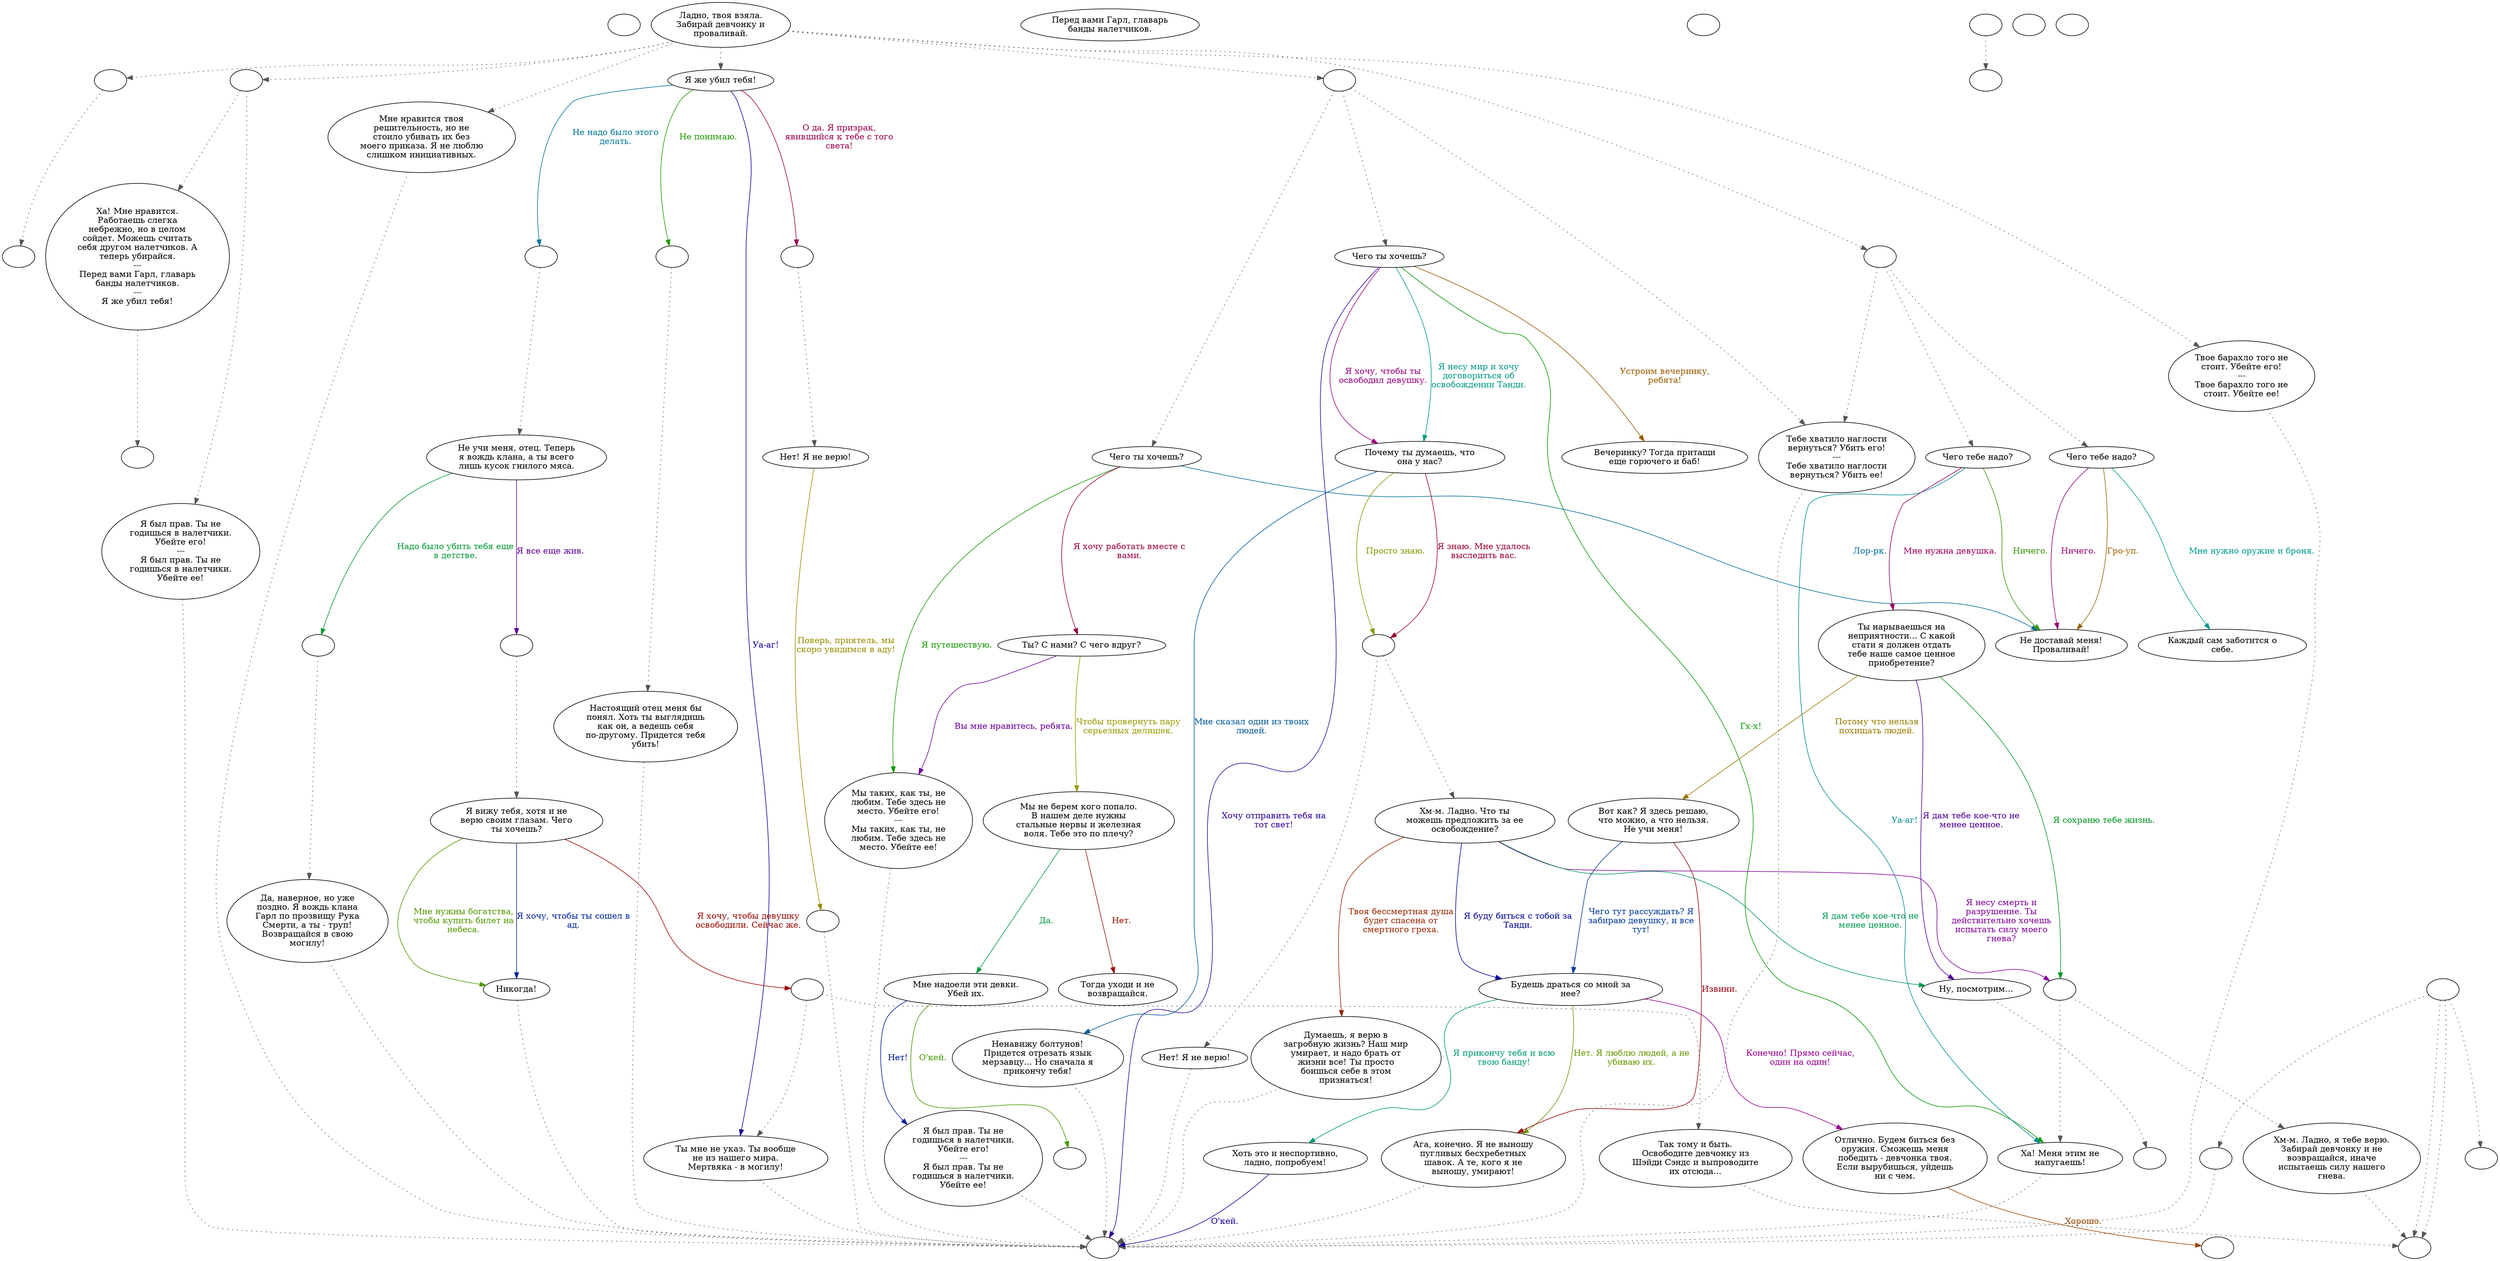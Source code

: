 digraph garl {
  "start" [style=filled       fillcolor="#FFFFFF"       color="#000000"]
  "start" [label=""]
  "talk_p_proc" [style=filled       fillcolor="#FFFFFF"       color="#000000"]
  "talk_p_proc" -> "garl39a" [style=dotted color="#555555"]
  "talk_p_proc" -> "get_reaction" [style=dotted color="#555555"]
  "talk_p_proc" -> "garl11" [style=dotted color="#555555"]
  "talk_p_proc" -> "garl01" [style=dotted color="#555555"]
  "talk_p_proc" -> "first" [style=dotted color="#555555"]
  "talk_p_proc" -> "notfirst" [style=dotted color="#555555"]
  "talk_p_proc" -> "garl20" [style=dotted color="#555555"]
  "talk_p_proc" [label="Ладно, твоя взяла.\nЗабирай девчонку и\nпроваливай."]
  "timed_event_p_proc" [style=filled       fillcolor="#FFFFFF"       color="#000000"]
  "timed_event_p_proc" -> "freetandi" [style=dotted color="#555555"]
  "timed_event_p_proc" -> "honorarea" [style=dotted color="#555555"]
  "timed_event_p_proc" -> "return_to_map" [style=dotted color="#555555"]
  "timed_event_p_proc" -> "freetandi" [style=dotted color="#555555"]
  "timed_event_p_proc" [label=""]
  "look_at_p_proc" [style=filled       fillcolor="#FFFFFF"       color="#000000"]
  "look_at_p_proc" [label="Перед вами Гарл, главарь\nбанды налетчиков."]
  "pickup_p_proc" [style=filled       fillcolor="#FFFFFF"       color="#000000"]
  "pickup_p_proc" [label=""]
  "critter_p_proc" [style=filled       fillcolor="#FFFFFF"       color="#000000"]
  "critter_p_proc" -> "Critter_Action" [style=dotted color="#555555"]
  "critter_p_proc" [label=""]
  "destroy_p_proc" [style=filled       fillcolor="#FFFFFF"       color="#000000"]
  "destroy_p_proc" [label=""]
  "damage_p_proc" [style=filled       fillcolor="#FFFFFF"       color="#000000"]
  "damage_p_proc" [label=""]
  "first" [style=filled       fillcolor="#FFFFFF"       color="#000000"]
  "first" -> "garl43" [style=dotted color="#555555"]
  "first" -> "garl12" [style=dotted color="#555555"]
  "first" -> "garl32" [style=dotted color="#555555"]
  "first" [label=""]
  "notfirst" [style=filled       fillcolor="#FFFFFF"       color="#000000"]
  "notfirst" -> "garl43" [style=dotted color="#555555"]
  "notfirst" -> "garl22" [style=dotted color="#555555"]
  "notfirst" -> "garl41" [style=dotted color="#555555"]
  "notfirst" [label=""]
  "garl01" [style=filled       fillcolor="#FFFFFF"       color="#000000"]
  "garl01" [label="Я же убил тебя!"]
  "garl01" -> "garl09" [label="Уа-аг!" color="#0E0099" fontcolor="#0E0099"]
  "garl01" -> "garl01a" [label="Не понимаю." color="#1F9900" fontcolor="#1F9900"]
  "garl01" -> "garl01b" [label="О да. Я призрак,\nявившийся к тебе с того\nсвета!" color="#99004C" fontcolor="#99004C"]
  "garl01" -> "garl01c" [label="Не надо было этого\nделать." color="#007899" fontcolor="#007899"]
  "garl01a" [style=filled       fillcolor="#FFFFFF"       color="#000000"]
  "garl01a" -> "garl02" [style=dotted color="#555555"]
  "garl01a" [label=""]
  "garl01b" [style=filled       fillcolor="#FFFFFF"       color="#000000"]
  "garl01b" -> "garl03" [style=dotted color="#555555"]
  "garl01b" [label=""]
  "garl01c" [style=filled       fillcolor="#FFFFFF"       color="#000000"]
  "garl01c" -> "garl04" [style=dotted color="#555555"]
  "garl01c" [label=""]
  "garl02" [style=filled       fillcolor="#FFFFFF"       color="#000000"]
  "garl02" -> "garlcbt" [style=dotted color="#555555"]
  "garl02" [label="Настоящий отец меня бы\nпонял. Хоть ты выглядишь\nкак он, а ведешь себя\nпо-другому. Придется тебя\nубить!"]
  "garl03" [style=filled       fillcolor="#FFFFFF"       color="#000000"]
  "garl03" [label="Нет! Я не верю!"]
  "garl03" -> "garl03a" [label="Поверь, приятель, мы\nскоро увидимся в аду!" color="#998D00" fontcolor="#998D00"]
  "garl03a" [style=filled       fillcolor="#FFFFFF"       color="#000000"]
  "garl03a" -> "garlcbt" [style=dotted color="#555555"]
  "garl03a" [label=""]
  "garl04" [style=filled       fillcolor="#FFFFFF"       color="#000000"]
  "garl04" [label="Не учи меня, отец. Теперь\nя вождь клана, а ты всего\nлишь кусок гнилого мяса."]
  "garl04" -> "garl04a" [label="Я все еще жив." color="#600099" fontcolor="#600099"]
  "garl04" -> "garl04b" [label="Надо было убить тебя еще\nв детстве." color="#009934" fontcolor="#009934"]
  "garl04a" [style=filled       fillcolor="#FFFFFF"       color="#000000"]
  "garl04a" -> "garl06" [style=dotted color="#555555"]
  "garl04a" [label=""]
  "garl04b" [style=filled       fillcolor="#FFFFFF"       color="#000000"]
  "garl04b" -> "garl05" [style=dotted color="#555555"]
  "garl04b" [label=""]
  "garl05" [style=filled       fillcolor="#FFFFFF"       color="#000000"]
  "garl05" -> "garlcbt" [style=dotted color="#555555"]
  "garl05" [label="Да, наверное, но уже\nпоздно. Я вождь клана\nГарл по прозвищу Рука\nСмерти, а ты - труп!\nВозвращайся в свою\nмогилу!"]
  "garl06" [style=filled       fillcolor="#FFFFFF"       color="#000000"]
  "garl06" [label="Я вижу тебя, хотя и не\nверю своим глазам. Чего\nты хочешь?"]
  "garl06" -> "garl06a" [label="Я хочу, чтобы девушку\nосвободили. Сейчас же." color="#990700" fontcolor="#990700"]
  "garl06" -> "garl10" [label="Я хочу, чтобы ты сошел в\nад." color="#002599" fontcolor="#002599"]
  "garl06" -> "garl10" [label="Мне нужны богатства,\nчтобы купить билет на\nнебеса." color="#529900" fontcolor="#529900"]
  "garl06a" [style=filled       fillcolor="#FFFFFF"       color="#000000"]
  "garl06a" -> "garl08" [style=dotted color="#555555"]
  "garl06a" -> "garl09" [style=dotted color="#555555"]
  "garl06a" [label=""]
  "garl08" [style=filled       fillcolor="#FFFFFF"       color="#000000"]
  "garl08" -> "freetandi" [style=dotted color="#555555"]
  "garl08" [label="Так тому и быть.\nОсвободите девчонку из\nШэйди Сэндс и выпроводите\nих отсюда..."]
  "garl09" [style=filled       fillcolor="#FFFFFF"       color="#000000"]
  "garl09" -> "garlcbt" [style=dotted color="#555555"]
  "garl09" [label="Ты мне не указ. Ты вообще\nне из нашего мира.\nМертвяка - в могилу!"]
  "garl10" [style=filled       fillcolor="#FFFFFF"       color="#000000"]
  "garl10" -> "garlcbt" [style=dotted color="#555555"]
  "garl10" [label="Никогда!"]
  "garl11" [style=filled       fillcolor="#FFFFFF"       color="#000000"]
  "garl11" -> "garlcbt" [style=dotted color="#555555"]
  "garl11" [label="Мне нравится твоя\nрешительность, но не\nстоило убивать их без\nмоего приказа. Я не люблю\nслишком инициативных."]
  "garl12" [style=filled       fillcolor="#FFFFFF"       color="#000000"]
  "garl12" [label="Чего ты хочешь?"]
  "garl12" -> "garl13" [label="Я хочу, чтобы ты\nосвободил девушку." color="#99007F" fontcolor="#99007F"]
  "garl12" -> "garl13" [label="Я несу мир и хочу\nдоговориться об\nосвобождении Танди." color="#009987" fontcolor="#009987"]
  "garl12" -> "garl12a" [label="Устроим вечеринку,\nребята!" color="#995A00" fontcolor="#995A00"]
  "garl12" -> "garlcbt" [label="Хочу отправить тебя на\nтот свет!" color="#2D0099" fontcolor="#2D0099"]
  "garl12" -> "garl17" [label="Гх-х!" color="#009901" fontcolor="#009901"]
  "garl12a" [style=filled       fillcolor="#FFFFFF"       color="#000000"]
  "garl12a" [label="Вечеринку? Тогда притащи\nеще горючего и баб!"]
  "garl12b" [style=filled       fillcolor="#FFFFFF"       color="#000000"]
  "garl12b" -> "garl15" [style=dotted color="#555555"]
  "garl12b" -> "garl13b" [style=dotted color="#555555"]
  "garl12b" [label=""]
  "garl13" [style=filled       fillcolor="#FFFFFF"       color="#000000"]
  "garl13" [label="Почему ты думаешь, что\nона у нас?"]
  "garl13" -> "garl12b" [label="Я знаю. Мне удалось\nвыследить вас." color="#99002C" fontcolor="#99002C"]
  "garl13" -> "garl13a" [label="Мне сказал один из твоих\nлюдей." color="#005999" fontcolor="#005999"]
  "garl13" -> "garl12b" [label="Просто знаю." color="#859900" fontcolor="#859900"]
  "garl13a" [style=filled       fillcolor="#FFFFFF"       color="#000000"]
  "garl13a" -> "garlcbt" [style=dotted color="#555555"]
  "garl13a" [label="Ненавижу болтунов!\nПридется отрезать язык\nмерзавцу... Но сначала я\nприкончу тебя!"]
  "garl13b" [style=filled       fillcolor="#FFFFFF"       color="#000000"]
  "garl13b" -> "garlcbt" [style=dotted color="#555555"]
  "garl13b" [label="Нет! Я не верю!"]
  "garl15" [style=filled       fillcolor="#FFFFFF"       color="#000000"]
  "garl15" [label="Хм-м. Ладно. Что ты\nможешь предложить за ее\nосвобождение?"]
  "garl15" -> "garl15a" [label="Я несу смерть и\nразрушение. Ты\nдействительно хочешь\nиспытать силу моего\nгнева?" color="#800099" fontcolor="#800099"]
  "garl15" -> "garl18" [label="Я дам тебе кое-что не\nменее ценное." color="#009953" fontcolor="#009953"]
  "garl15" -> "garl21" [label="Твоя бессмертная душа\nбудет спасена от\nсмертного греха." color="#992700" fontcolor="#992700"]
  "garl15" -> "garl27" [label="Я буду биться с тобой за\nТанди." color="#000699" fontcolor="#000699"]
  "garl15a" [style=filled       fillcolor="#FFFFFF"       color="#000000"]
  "garl15a" -> "garl16" [style=dotted color="#555555"]
  "garl15a" -> "garl17" [style=dotted color="#555555"]
  "garl15a" [label=""]
  "garl16" [style=filled       fillcolor="#FFFFFF"       color="#000000"]
  "garl16" -> "freetandi" [style=dotted color="#555555"]
  "garl16" [label="Хм-м. Ладно, я тебе верю.\nЗабирай девчонку и не\nвозвращайся, иначе\nиспытаешь силу нашего\nгнева."]
  "garl17" [style=filled       fillcolor="#FFFFFF"       color="#000000"]
  "garl17" -> "garlcbt" [style=dotted color="#555555"]
  "garl17" [label="Ха! Меня этим не\nнапугаешь!"]
  "garl18" [style=filled       fillcolor="#FFFFFF"       color="#000000"]
  "garl18" -> "garlbarter" [style=dotted color="#555555"]
  "garl18" [label="Ну, посмотрим..."]
  "garl20" [style=filled       fillcolor="#FFFFFF"       color="#000000"]
  "garl20" -> "garlcbt" [style=dotted color="#555555"]
  "garl20" [label="Твое барахло того не\nстоит. Убейте его!\n---\nТвое барахло того не\nстоит. Убейте ее!"]
  "garl21" [style=filled       fillcolor="#FFFFFF"       color="#000000"]
  "garl21" -> "garlcbt" [style=dotted color="#555555"]
  "garl21" [label="Думаешь, я верю в\nзагробную жизнь? Наш мир\nумирает, и надо брать от\nжизни все! Ты просто\nбоишься себе в этом\nпризнаться!"]
  "garl22" [style=filled       fillcolor="#FFFFFF"       color="#000000"]
  "garl22" [label="Чего тебе надо?"]
  "garl22" -> "garl23" [label="Ничего." color="#329900" fontcolor="#329900"]
  "garl22" -> "garl24" [label="Мне нужна девушка." color="#99005F" fontcolor="#99005F"]
  "garl22" -> "garl17" [label="Уа-аг!" color="#008C99" fontcolor="#008C99"]
  "garl23" [style=filled       fillcolor="#FFFFFF"       color="#000000"]
  "garl23" [label="Не доставай меня!\nПроваливай!"]
  "garl24" [style=filled       fillcolor="#FFFFFF"       color="#000000"]
  "garl24" [label="Ты нарываешься на\nнеприятности... С какой\nстати я должен отдать\nтебе наше самое ценное\nприобретение?"]
  "garl24" -> "garl25" [label="Потому что нельзя\nпохищать людей." color="#997A00" fontcolor="#997A00"]
  "garl24" -> "garl18" [label="Я дам тебе кое-что не\nменее ценное." color="#4D0099" fontcolor="#4D0099"]
  "garl24" -> "garl15a" [label="Я сохраню тебе жизнь." color="#009920" fontcolor="#009920"]
  "garl25" [style=filled       fillcolor="#FFFFFF"       color="#000000"]
  "garl25" [label="Вот как? Я здесь решаю,\nчто можно, а что нельзя.\nНе учи меня!"]
  "garl25" -> "garl26" [label="Извини." color="#99000C" fontcolor="#99000C"]
  "garl25" -> "garl27" [label="Чего тут рассуждать? Я\nзабираю девушку, и все\nтут!" color="#003999" fontcolor="#003999"]
  "garl26" [style=filled       fillcolor="#FFFFFF"       color="#000000"]
  "garl26" -> "garlcbt" [style=dotted color="#555555"]
  "garl26" [label="Ага, конечно. Я не выношу\nпугливых бесхребетных\nшавок. А те, кого я не\nвыношу, умирают!"]
  "garl27" [style=filled       fillcolor="#FFFFFF"       color="#000000"]
  "garl27" [label="Будешь драться со мной за\nнее?"]
  "garl27" -> "garl26" [label="Нет. Я люблю людей, а не\nубиваю их." color="#669900" fontcolor="#669900"]
  "garl27" -> "garl28" [label="Конечно! Прямо сейчас,\nодин на один!" color="#990092" fontcolor="#990092"]
  "garl27" -> "garl29" [label="Я прикончу тебя и всю\nтвою банду!" color="#009973" fontcolor="#009973"]
  "garl28" [style=filled       fillcolor="#FFFFFF"       color="#000000"]
  "garl28" [label="Отлично. Будем биться без\nоружия. Сможешь меня\nпобедить - девчонка твоя.\nЕсли вырубишься, уйдешь\nни с чем."]
  "garl28" -> "honorcbt" [label="Хорошо." color="#994600" fontcolor="#994600"]
  "garl29" [style=filled       fillcolor="#FFFFFF"       color="#000000"]
  "garl29" [label="Хоть это и неспортивно,\nладно, попробуем!"]
  "garl29" -> "garlcbt" [label="О'кей." color="#1A0099" fontcolor="#1A0099"]
  "garl32" [style=filled       fillcolor="#FFFFFF"       color="#000000"]
  "garl32" [label="Чего ты хочешь?"]
  "garl32" -> "garl33" [label="Я путешествую." color="#139900" fontcolor="#139900"]
  "garl32" -> "garl34" [label="Я хочу работать вместе с\nвами." color="#990040" fontcolor="#990040"]
  "garl32" -> "garl23" [label="Лор-рк." color="#006C99" fontcolor="#006C99"]
  "garl33" [style=filled       fillcolor="#FFFFFF"       color="#000000"]
  "garl33" -> "garlcbt" [style=dotted color="#555555"]
  "garl33" [label="Мы таких, как ты, не\nлюбим. Тебе здесь не\nместо. Убейте его!\n---\nМы таких, как ты, не\nлюбим. Тебе здесь не\nместо. Убейте ее!"]
  "garl34" [style=filled       fillcolor="#FFFFFF"       color="#000000"]
  "garl34" [label="Ты? С нами? С чего вдруг?"]
  "garl34" -> "garl35" [label="Чтобы провернуть пару\nсерьезных делишек." color="#999900" fontcolor="#999900"]
  "garl34" -> "garl33" [label="Вы мне нравитесь, ребята." color="#6D0099" fontcolor="#6D0099"]
  "garl35" [style=filled       fillcolor="#FFFFFF"       color="#000000"]
  "garl35" [label="Мы не берем кого попало.\nВ нашем деле нужны\nстальные нервы и железная\nволя. Тебе это по плечу?"]
  "garl35" -> "garl37" [label="Да." color="#009940" fontcolor="#009940"]
  "garl35" -> "garl36" [label="Нет." color="#991300" fontcolor="#991300"]
  "garl36" [style=filled       fillcolor="#FFFFFF"       color="#000000"]
  "garl36" [label="Тогда уходи и не\nвозвращайся."]
  "garl37" [style=filled       fillcolor="#FFFFFF"       color="#000000"]
  "garl37" [label="Мне надоели эти девки.\nУбей их."]
  "garl37" -> "garl38" [label="Нет!" color="#001999" fontcolor="#001999"]
  "garl37" -> "garl37a" [label="О'кей." color="#469900" fontcolor="#469900"]
  "garl37a" [style=filled       fillcolor="#FFFFFF"       color="#000000"]
  "garl37a" [label=""]
  "garl38" [style=filled       fillcolor="#FFFFFF"       color="#000000"]
  "garl38" -> "garlcbt" [style=dotted color="#555555"]
  "garl38" [label="Я был прав. Ты не\nгодишься в налетчики.\nУбейте его!\n---\nЯ был прав. Ты не\nгодишься в налетчики.\nУбейте ее!"]
  "garl38a" [style=filled       fillcolor="#FFFFFF"       color="#000000"]
  "garl38a" -> "garlcbt" [style=dotted color="#555555"]
  "garl38a" [label="Я был прав. Ты не\nгодишься в налетчики.\nУбейте его!\n---\nЯ был прав. Ты не\nгодишься в налетчики.\nУбейте ее!"]
  "garl39a" [style=filled       fillcolor="#FFFFFF"       color="#000000"]
  "garl39a" -> "garl40" [style=dotted color="#555555"]
  "garl39a" -> "garl38a" [style=dotted color="#555555"]
  "garl39a" [label=""]
  "garl40" [style=filled       fillcolor="#FFFFFF"       color="#000000"]
  "garl40" -> "TopReact" [style=dotted color="#555555"]
  "garl40" [label="Ха! Мне нравится.\nРаботаешь слегка\nнебрежно, но в целом\nсойдет. Можешь считать\nсебя другом налетчиков. А\nтеперь убирайся.\n---\nПеред вами Гарл, главарь\nбанды налетчиков.\n---\nЯ же убил тебя!"]
  "garl41" [style=filled       fillcolor="#FFFFFF"       color="#000000"]
  "garl41" [label="Чего тебе надо?"]
  "garl41" -> "garl23" [label="Ничего." color="#990073" fontcolor="#990073"]
  "garl41" -> "garl42" [label="Мне нужно оружие и броня." color="#009993" fontcolor="#009993"]
  "garl41" -> "garl23" [label="Гро-уп." color="#996600" fontcolor="#996600"]
  "garl42" [style=filled       fillcolor="#FFFFFF"       color="#000000"]
  "garl42" [label="Каждый сам заботится о\nсебе."]
  "garl43" [style=filled       fillcolor="#FFFFFF"       color="#000000"]
  "garl43" -> "garlcbt" [style=dotted color="#555555"]
  "garl43" [label="Тебе хватило наглости\nвернуться? Убить его!\n---\nТебе хватило наглости\nвернуться? Убить ее!"]
  "freetandi" [style=filled       fillcolor="#FFFFFF"       color="#000000"]
  "freetandi" [label=""]
  "garlcbt" [style=filled       fillcolor="#FFFFFF"       color="#000000"]
  "garlcbt" [label=""]
  "honorcbt" [style=filled       fillcolor="#FFFFFF"       color="#000000"]
  "honorcbt" [label=""]
  "honorarea" [style=filled       fillcolor="#FFFFFF"       color="#000000"]
  "honorarea" -> "garlcbt" [style=dotted color="#555555"]
  "honorarea" [label=""]
  "garlbarter" [style=filled       fillcolor="#FFFFFF"       color="#000000"]
  "garlbarter" [label=""]
  "return_to_map" [style=filled       fillcolor="#FFFFFF"       color="#000000"]
  "return_to_map" [label=""]
  "Critter_Action" [style=filled       fillcolor="#FFFFFF"       color="#000000"]
  "Critter_Action" [label=""]
  "get_reaction" [style=filled       fillcolor="#FFFFFF"       color="#000000"]
  "get_reaction" -> "ReactToLevel" [style=dotted color="#555555"]
  "get_reaction" [label=""]
  "ReactToLevel" [style=filled       fillcolor="#FFFFFF"       color="#000000"]
  "ReactToLevel" [label=""]
  "TopReact" [style=filled       fillcolor="#FFFFFF"       color="#000000"]
  "TopReact" [label=""]
}